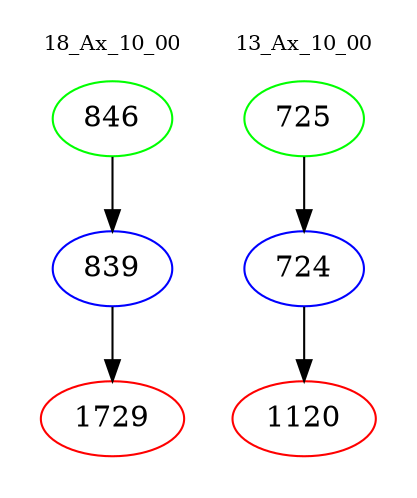 digraph{
subgraph cluster_0 {
color = white
label = "18_Ax_10_00";
fontsize=10;
T0_846 [label="846", color="green"]
T0_846 -> T0_839 [color="black"]
T0_839 [label="839", color="blue"]
T0_839 -> T0_1729 [color="black"]
T0_1729 [label="1729", color="red"]
}
subgraph cluster_1 {
color = white
label = "13_Ax_10_00";
fontsize=10;
T1_725 [label="725", color="green"]
T1_725 -> T1_724 [color="black"]
T1_724 [label="724", color="blue"]
T1_724 -> T1_1120 [color="black"]
T1_1120 [label="1120", color="red"]
}
}
